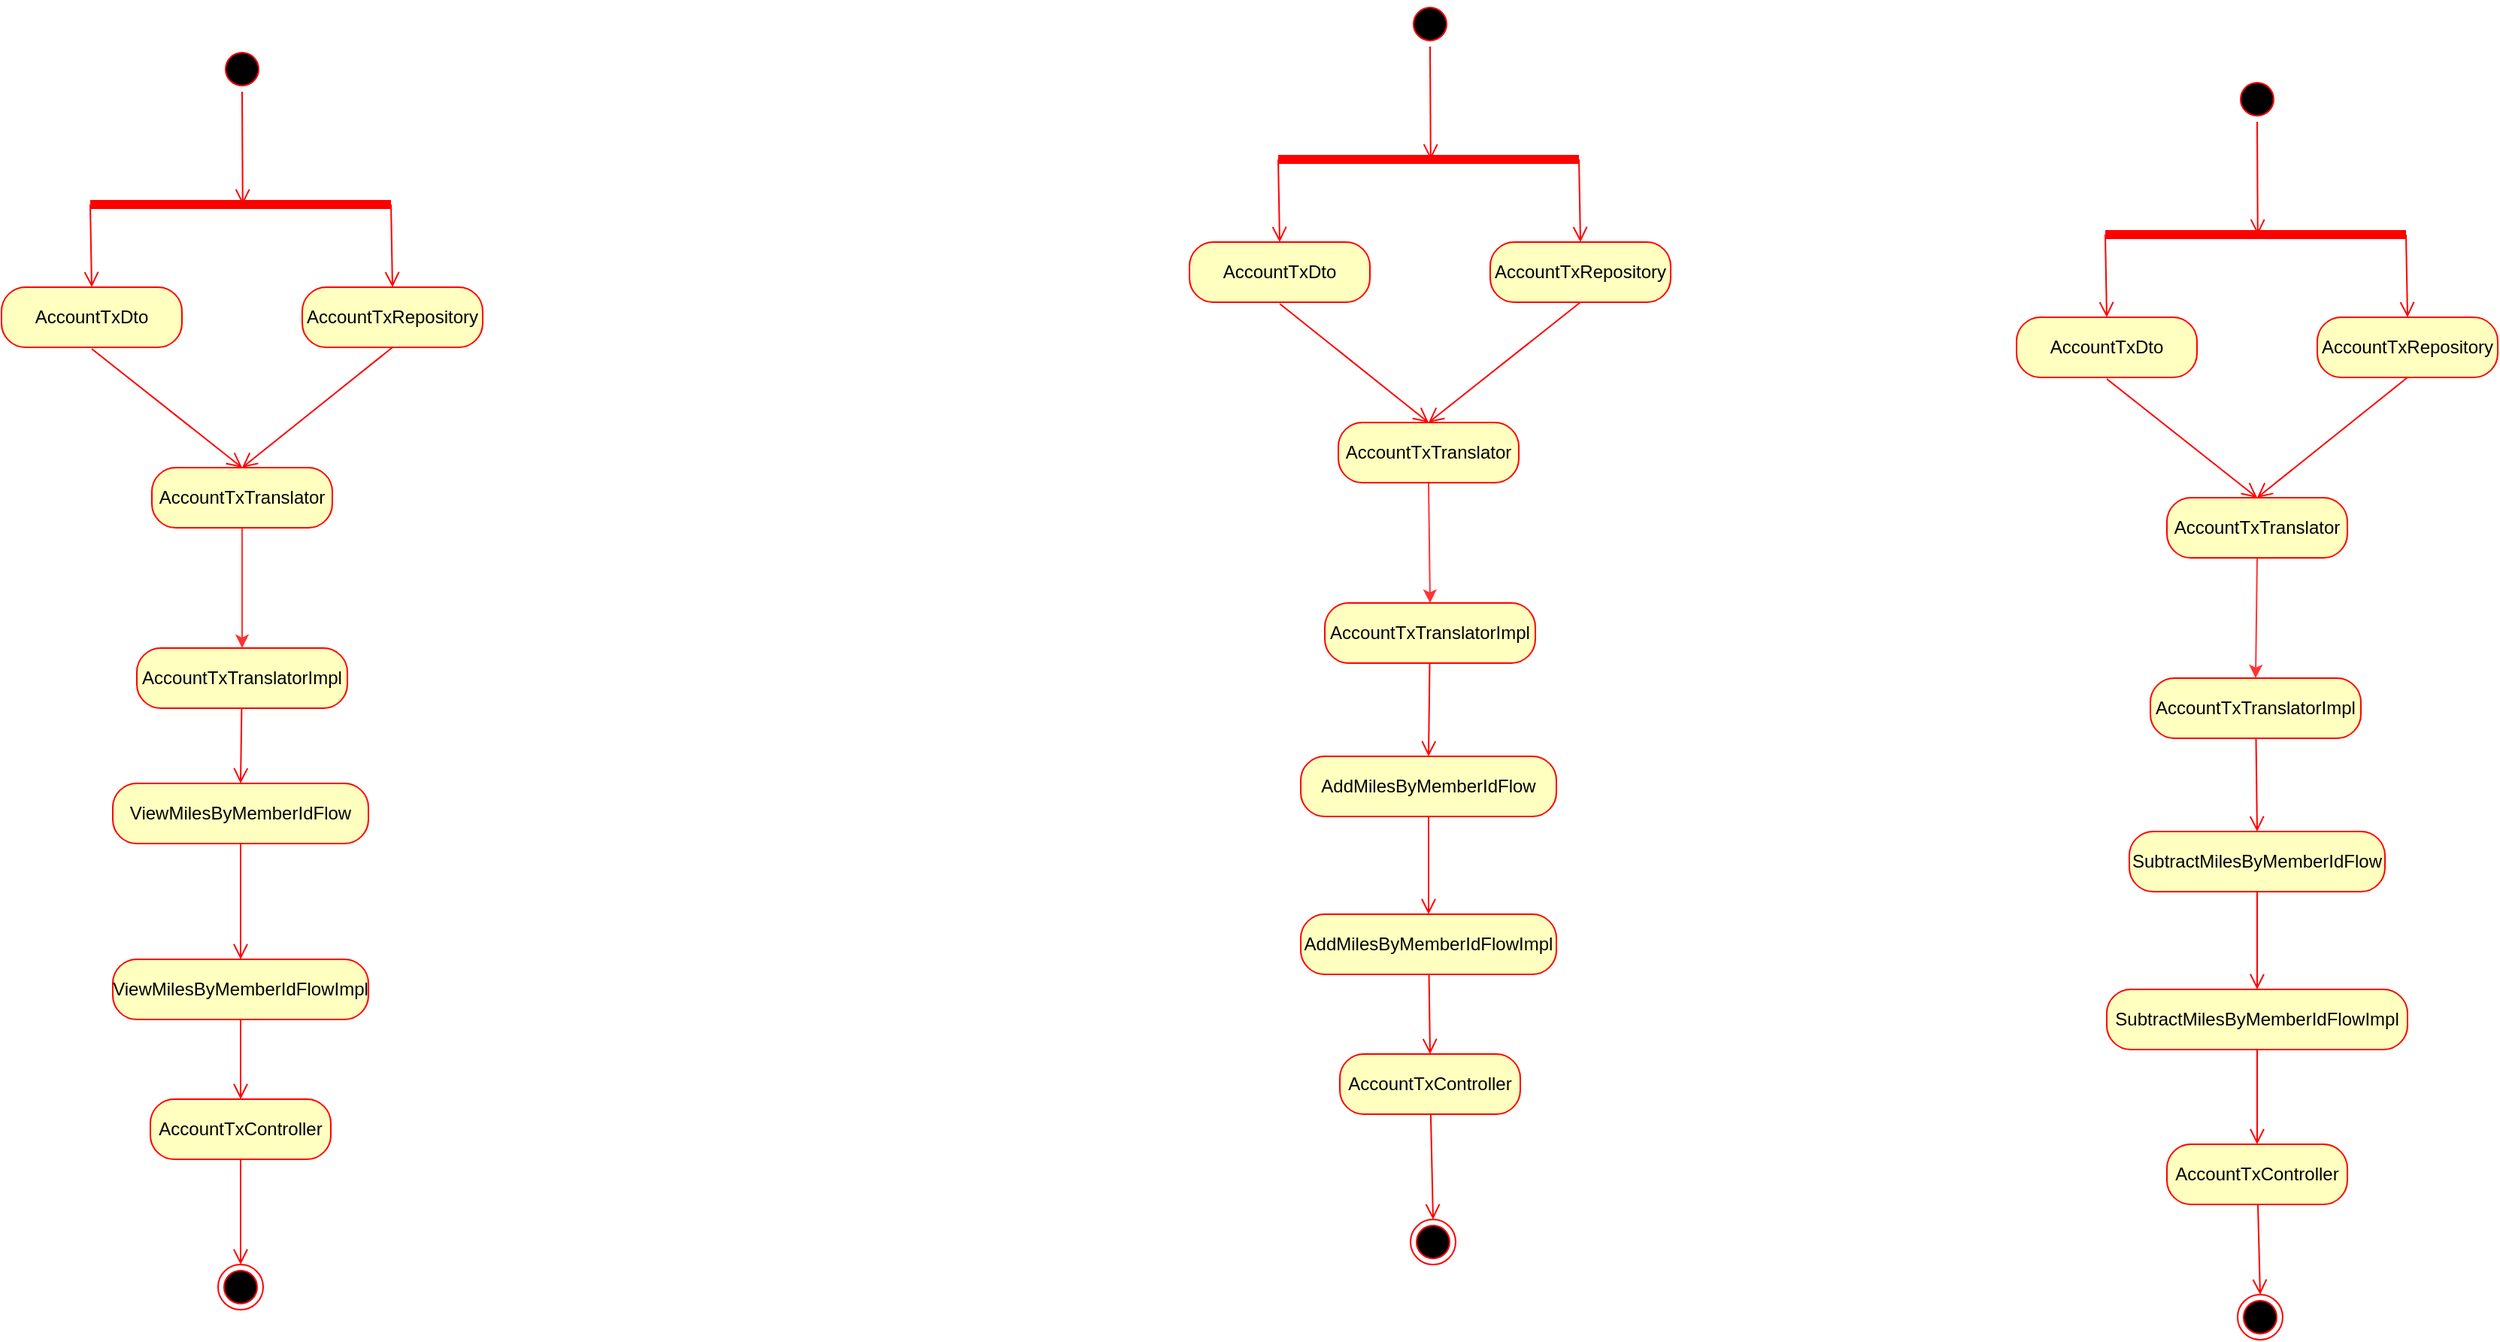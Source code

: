 <mxfile version="15.4.0" type="device"><diagram id="QEdDrhTL5aVjRW2x4izu" name="Page-1"><mxGraphModel dx="4369" dy="2015" grid="1" gridSize="10" guides="1" tooltips="1" connect="1" arrows="1" fold="1" page="1" pageScale="1" pageWidth="827" pageHeight="1169" math="0" shadow="0"><root><mxCell id="0"/><mxCell id="1" parent="0"/><mxCell id="Y_oQlixlwuA47OW5uaA9-21" value="" style="ellipse;html=1;shape=startState;fillColor=#000000;strokeColor=#ff0000;" vertex="1" parent="1"><mxGeometry x="-275" y="90" width="30" height="30" as="geometry"/></mxCell><mxCell id="Y_oQlixlwuA47OW5uaA9-22" value="" style="html=1;verticalAlign=bottom;endArrow=open;endSize=8;strokeColor=#ff0000;rounded=0;entryX=0.507;entryY=0.505;entryDx=0;entryDy=0;entryPerimeter=0;" edge="1" target="Y_oQlixlwuA47OW5uaA9-35" parent="1"><mxGeometry relative="1" as="geometry"><mxPoint x="-260" y="190" as="targetPoint"/><mxPoint x="-260.0" y="120" as="sourcePoint"/></mxGeometry></mxCell><mxCell id="Y_oQlixlwuA47OW5uaA9-23" value="" style="ellipse;html=1;shape=endState;fillColor=#000000;strokeColor=#ff0000;" vertex="1" parent="1"><mxGeometry x="-273" y="900" width="30" height="30" as="geometry"/></mxCell><mxCell id="Y_oQlixlwuA47OW5uaA9-24" value="AccountTxDto" style="rounded=1;whiteSpace=wrap;html=1;arcSize=40;fontColor=#000000;fillColor=#ffffc0;strokeColor=#ff0000;" vertex="1" parent="1"><mxGeometry x="-420" y="250" width="120" height="40" as="geometry"/></mxCell><mxCell id="Y_oQlixlwuA47OW5uaA9-25" value="" style="html=1;verticalAlign=bottom;endArrow=open;endSize=8;strokeColor=#ff0000;rounded=0;entryX=0.5;entryY=0;entryDx=0;entryDy=0;" edge="1" target="Y_oQlixlwuA47OW5uaA9-27" parent="1"><mxGeometry relative="1" as="geometry"><mxPoint x="-360" y="351" as="targetPoint"/><mxPoint x="-360.0" y="291" as="sourcePoint"/></mxGeometry></mxCell><mxCell id="Y_oQlixlwuA47OW5uaA9-26" style="edgeStyle=none;rounded=0;orthogonalLoop=1;jettySize=auto;html=1;exitX=0.5;exitY=1;exitDx=0;exitDy=0;entryX=0.5;entryY=0;entryDx=0;entryDy=0;strokeColor=#FF3333;" edge="1" source="Y_oQlixlwuA47OW5uaA9-27" target="Y_oQlixlwuA47OW5uaA9-29" parent="1"><mxGeometry relative="1" as="geometry"/></mxCell><mxCell id="Y_oQlixlwuA47OW5uaA9-27" value="AccountTxTranslator" style="rounded=1;whiteSpace=wrap;html=1;arcSize=40;fontColor=#000000;fillColor=#ffffc0;strokeColor=#ff0000;" vertex="1" parent="1"><mxGeometry x="-321" y="370" width="120" height="40" as="geometry"/></mxCell><mxCell id="Y_oQlixlwuA47OW5uaA9-28" value="" style="html=1;verticalAlign=bottom;endArrow=open;endSize=8;strokeColor=#ff0000;rounded=0;entryX=0.5;entryY=0;entryDx=0;entryDy=0;" edge="1" target="Y_oQlixlwuA47OW5uaA9-27" parent="1"><mxGeometry relative="1" as="geometry"><mxPoint x="-160" y="351" as="targetPoint"/><mxPoint x="-160" y="290" as="sourcePoint"/></mxGeometry></mxCell><mxCell id="Y_oQlixlwuA47OW5uaA9-29" value="AccountTxTranslatorImpl" style="rounded=1;whiteSpace=wrap;html=1;arcSize=40;fontColor=#000000;fillColor=#ffffc0;strokeColor=#ff0000;" vertex="1" parent="1"><mxGeometry x="-330" y="490" width="140" height="40" as="geometry"/></mxCell><mxCell id="Y_oQlixlwuA47OW5uaA9-30" value="" style="html=1;verticalAlign=bottom;endArrow=open;endSize=8;strokeColor=#ff0000;rounded=0;entryX=0.5;entryY=0;entryDx=0;entryDy=0;" edge="1" source="Y_oQlixlwuA47OW5uaA9-29" target="Y_oQlixlwuA47OW5uaA9-31" parent="1"><mxGeometry relative="1" as="geometry"><mxPoint x="-260" y="593" as="targetPoint"/></mxGeometry></mxCell><mxCell id="Y_oQlixlwuA47OW5uaA9-31" value="AddMilesByMemberIdFlow" style="rounded=1;whiteSpace=wrap;html=1;arcSize=40;fontColor=#000000;fillColor=#ffffc0;strokeColor=#ff0000;" vertex="1" parent="1"><mxGeometry x="-346" y="592" width="170" height="40" as="geometry"/></mxCell><mxCell id="Y_oQlixlwuA47OW5uaA9-32" value="" style="html=1;verticalAlign=bottom;endArrow=open;endSize=8;strokeColor=#ff0000;rounded=0;entryX=0.5;entryY=0;entryDx=0;entryDy=0;" edge="1" source="Y_oQlixlwuA47OW5uaA9-31" target="Y_oQlixlwuA47OW5uaA9-33" parent="1"><mxGeometry relative="1" as="geometry"><mxPoint x="-260" y="692" as="targetPoint"/></mxGeometry></mxCell><mxCell id="Y_oQlixlwuA47OW5uaA9-33" value="AddMilesByMemberIdFlowImpl" style="rounded=1;whiteSpace=wrap;html=1;arcSize=40;fontColor=#000000;fillColor=#ffffc0;strokeColor=#ff0000;" vertex="1" parent="1"><mxGeometry x="-346" y="697" width="170" height="40" as="geometry"/></mxCell><mxCell id="Y_oQlixlwuA47OW5uaA9-34" value="" style="html=1;verticalAlign=bottom;endArrow=open;endSize=8;strokeColor=#ff0000;rounded=0;entryX=0.5;entryY=0;entryDx=0;entryDy=0;" edge="1" source="Y_oQlixlwuA47OW5uaA9-33" target="Y_oQlixlwuA47OW5uaA9-39" parent="1"><mxGeometry relative="1" as="geometry"><mxPoint x="-260" y="797" as="targetPoint"/></mxGeometry></mxCell><mxCell id="Y_oQlixlwuA47OW5uaA9-35" value="" style="shape=line;html=1;strokeWidth=6;strokeColor=#ff0000;" vertex="1" parent="1"><mxGeometry x="-361" y="190" width="200" height="10" as="geometry"/></mxCell><mxCell id="Y_oQlixlwuA47OW5uaA9-36" value="" style="html=1;verticalAlign=bottom;endArrow=open;endSize=8;strokeColor=#ff0000;rounded=0;exitX=0;exitY=0.5;exitDx=0;exitDy=0;exitPerimeter=0;entryX=0.5;entryY=0;entryDx=0;entryDy=0;" edge="1" source="Y_oQlixlwuA47OW5uaA9-35" target="Y_oQlixlwuA47OW5uaA9-24" parent="1"><mxGeometry relative="1" as="geometry"><mxPoint x="-360" y="290" as="targetPoint"/><mxPoint x="-384" y="210" as="sourcePoint"/></mxGeometry></mxCell><mxCell id="Y_oQlixlwuA47OW5uaA9-37" value="" style="html=1;verticalAlign=bottom;endArrow=open;endSize=8;strokeColor=#ff0000;rounded=0;exitX=1;exitY=0.5;exitDx=0;exitDy=0;exitPerimeter=0;entryX=0.5;entryY=0;entryDx=0;entryDy=0;" edge="1" source="Y_oQlixlwuA47OW5uaA9-35" target="Y_oQlixlwuA47OW5uaA9-38" parent="1"><mxGeometry relative="1" as="geometry"><mxPoint x="-164" y="310" as="targetPoint"/><mxPoint x="-350" y="205" as="sourcePoint"/></mxGeometry></mxCell><mxCell id="Y_oQlixlwuA47OW5uaA9-38" value="AccountTxRepository" style="rounded=1;whiteSpace=wrap;html=1;arcSize=40;fontColor=#000000;fillColor=#ffffc0;strokeColor=#ff0000;" vertex="1" parent="1"><mxGeometry x="-220" y="250" width="120" height="40" as="geometry"/></mxCell><mxCell id="Y_oQlixlwuA47OW5uaA9-39" value="AccountTxController" style="rounded=1;whiteSpace=wrap;html=1;arcSize=40;fontColor=#000000;fillColor=#ffffc0;strokeColor=#ff0000;" vertex="1" parent="1"><mxGeometry x="-320" y="790" width="120" height="40" as="geometry"/></mxCell><mxCell id="Y_oQlixlwuA47OW5uaA9-40" value="" style="html=1;verticalAlign=bottom;endArrow=open;endSize=8;strokeColor=#ff0000;rounded=0;entryX=0.5;entryY=0;entryDx=0;entryDy=0;" edge="1" source="Y_oQlixlwuA47OW5uaA9-39" target="Y_oQlixlwuA47OW5uaA9-23" parent="1"><mxGeometry relative="1" as="geometry"><mxPoint x="-258" y="900" as="targetPoint"/></mxGeometry></mxCell><mxCell id="Y_oQlixlwuA47OW5uaA9-61" value="" style="ellipse;html=1;shape=startState;fillColor=#000000;strokeColor=#ff0000;" vertex="1" parent="1"><mxGeometry x="-1065" y="120" width="30" height="30" as="geometry"/></mxCell><mxCell id="Y_oQlixlwuA47OW5uaA9-62" value="" style="html=1;verticalAlign=bottom;endArrow=open;endSize=8;strokeColor=#ff0000;rounded=0;entryX=0.507;entryY=0.505;entryDx=0;entryDy=0;entryPerimeter=0;" edge="1" target="Y_oQlixlwuA47OW5uaA9-75" parent="1"><mxGeometry relative="1" as="geometry"><mxPoint x="-1050" y="220" as="targetPoint"/><mxPoint x="-1050" y="150" as="sourcePoint"/></mxGeometry></mxCell><mxCell id="Y_oQlixlwuA47OW5uaA9-63" value="" style="ellipse;html=1;shape=endState;fillColor=#000000;strokeColor=#ff0000;" vertex="1" parent="1"><mxGeometry x="-1066" y="930" width="30" height="30" as="geometry"/></mxCell><mxCell id="Y_oQlixlwuA47OW5uaA9-64" value="AccountTxDto" style="rounded=1;whiteSpace=wrap;html=1;arcSize=40;fontColor=#000000;fillColor=#ffffc0;strokeColor=#ff0000;" vertex="1" parent="1"><mxGeometry x="-1210" y="280" width="120" height="40" as="geometry"/></mxCell><mxCell id="Y_oQlixlwuA47OW5uaA9-65" value="" style="html=1;verticalAlign=bottom;endArrow=open;endSize=8;strokeColor=#ff0000;rounded=0;entryX=0.5;entryY=0;entryDx=0;entryDy=0;" edge="1" target="Y_oQlixlwuA47OW5uaA9-67" parent="1"><mxGeometry relative="1" as="geometry"><mxPoint x="-1150" y="381" as="targetPoint"/><mxPoint x="-1150.0" y="321" as="sourcePoint"/></mxGeometry></mxCell><mxCell id="Y_oQlixlwuA47OW5uaA9-66" style="edgeStyle=none;rounded=0;orthogonalLoop=1;jettySize=auto;html=1;exitX=0.5;exitY=1;exitDx=0;exitDy=0;entryX=0.5;entryY=0;entryDx=0;entryDy=0;strokeColor=#FF3333;" edge="1" source="Y_oQlixlwuA47OW5uaA9-67" target="Y_oQlixlwuA47OW5uaA9-69" parent="1"><mxGeometry relative="1" as="geometry"/></mxCell><mxCell id="Y_oQlixlwuA47OW5uaA9-67" value="AccountTxTranslator" style="rounded=1;whiteSpace=wrap;html=1;arcSize=40;fontColor=#000000;fillColor=#ffffc0;strokeColor=#ff0000;" vertex="1" parent="1"><mxGeometry x="-1110" y="400" width="120" height="40" as="geometry"/></mxCell><mxCell id="Y_oQlixlwuA47OW5uaA9-68" value="" style="html=1;verticalAlign=bottom;endArrow=open;endSize=8;strokeColor=#ff0000;rounded=0;entryX=0.5;entryY=0;entryDx=0;entryDy=0;" edge="1" target="Y_oQlixlwuA47OW5uaA9-67" parent="1"><mxGeometry relative="1" as="geometry"><mxPoint x="-950" y="381" as="targetPoint"/><mxPoint x="-950" y="320" as="sourcePoint"/></mxGeometry></mxCell><mxCell id="Y_oQlixlwuA47OW5uaA9-69" value="AccountTxTranslatorImpl" style="rounded=1;whiteSpace=wrap;html=1;arcSize=40;fontColor=#000000;fillColor=#ffffc0;strokeColor=#ff0000;" vertex="1" parent="1"><mxGeometry x="-1120" y="520" width="140" height="40" as="geometry"/></mxCell><mxCell id="Y_oQlixlwuA47OW5uaA9-70" value="" style="html=1;verticalAlign=bottom;endArrow=open;endSize=8;strokeColor=#ff0000;rounded=0;entryX=0.5;entryY=0;entryDx=0;entryDy=0;" edge="1" source="Y_oQlixlwuA47OW5uaA9-69" target="Y_oQlixlwuA47OW5uaA9-71" parent="1"><mxGeometry relative="1" as="geometry"><mxPoint x="-1050" y="623" as="targetPoint"/></mxGeometry></mxCell><mxCell id="Y_oQlixlwuA47OW5uaA9-71" value="ViewMilesByMemberIdFlow" style="rounded=1;whiteSpace=wrap;html=1;arcSize=40;fontColor=#000000;fillColor=#ffffc0;strokeColor=#ff0000;" vertex="1" parent="1"><mxGeometry x="-1136" y="610" width="170" height="40" as="geometry"/></mxCell><mxCell id="Y_oQlixlwuA47OW5uaA9-72" value="" style="html=1;verticalAlign=bottom;endArrow=open;endSize=8;strokeColor=#ff0000;rounded=0;entryX=0.5;entryY=0;entryDx=0;entryDy=0;" edge="1" source="Y_oQlixlwuA47OW5uaA9-71" target="Y_oQlixlwuA47OW5uaA9-73" parent="1"><mxGeometry relative="1" as="geometry"><mxPoint x="-1050" y="722" as="targetPoint"/></mxGeometry></mxCell><mxCell id="Y_oQlixlwuA47OW5uaA9-73" value="ViewMilesByMemberIdFlowImpl" style="rounded=1;whiteSpace=wrap;html=1;arcSize=40;fontColor=#000000;fillColor=#ffffc0;strokeColor=#ff0000;" vertex="1" parent="1"><mxGeometry x="-1136" y="727" width="170" height="40" as="geometry"/></mxCell><mxCell id="Y_oQlixlwuA47OW5uaA9-74" value="" style="html=1;verticalAlign=bottom;endArrow=open;endSize=8;strokeColor=#ff0000;rounded=0;entryX=0.5;entryY=0;entryDx=0;entryDy=0;" edge="1" source="Y_oQlixlwuA47OW5uaA9-73" target="Y_oQlixlwuA47OW5uaA9-79" parent="1"><mxGeometry relative="1" as="geometry"><mxPoint x="-1050" y="827" as="targetPoint"/></mxGeometry></mxCell><mxCell id="Y_oQlixlwuA47OW5uaA9-75" value="" style="shape=line;html=1;strokeWidth=6;strokeColor=#ff0000;" vertex="1" parent="1"><mxGeometry x="-1151" y="220" width="200" height="10" as="geometry"/></mxCell><mxCell id="Y_oQlixlwuA47OW5uaA9-76" value="" style="html=1;verticalAlign=bottom;endArrow=open;endSize=8;strokeColor=#ff0000;rounded=0;exitX=0;exitY=0.5;exitDx=0;exitDy=0;exitPerimeter=0;entryX=0.5;entryY=0;entryDx=0;entryDy=0;" edge="1" source="Y_oQlixlwuA47OW5uaA9-75" target="Y_oQlixlwuA47OW5uaA9-64" parent="1"><mxGeometry relative="1" as="geometry"><mxPoint x="-1150" y="320" as="targetPoint"/><mxPoint x="-1174" y="240" as="sourcePoint"/></mxGeometry></mxCell><mxCell id="Y_oQlixlwuA47OW5uaA9-77" value="" style="html=1;verticalAlign=bottom;endArrow=open;endSize=8;strokeColor=#ff0000;rounded=0;exitX=1;exitY=0.5;exitDx=0;exitDy=0;exitPerimeter=0;entryX=0.5;entryY=0;entryDx=0;entryDy=0;" edge="1" source="Y_oQlixlwuA47OW5uaA9-75" target="Y_oQlixlwuA47OW5uaA9-78" parent="1"><mxGeometry relative="1" as="geometry"><mxPoint x="-954" y="340" as="targetPoint"/><mxPoint x="-1140" y="235" as="sourcePoint"/></mxGeometry></mxCell><mxCell id="Y_oQlixlwuA47OW5uaA9-78" value="AccountTxRepository" style="rounded=1;whiteSpace=wrap;html=1;arcSize=40;fontColor=#000000;fillColor=#ffffc0;strokeColor=#ff0000;" vertex="1" parent="1"><mxGeometry x="-1010" y="280" width="120" height="40" as="geometry"/></mxCell><mxCell id="Y_oQlixlwuA47OW5uaA9-79" value="AccountTxController" style="rounded=1;whiteSpace=wrap;html=1;arcSize=40;fontColor=#000000;fillColor=#ffffc0;strokeColor=#ff0000;" vertex="1" parent="1"><mxGeometry x="-1111" y="820" width="120" height="40" as="geometry"/></mxCell><mxCell id="Y_oQlixlwuA47OW5uaA9-80" value="" style="html=1;verticalAlign=bottom;endArrow=open;endSize=8;strokeColor=#ff0000;rounded=0;entryX=0.5;entryY=0;entryDx=0;entryDy=0;" edge="1" source="Y_oQlixlwuA47OW5uaA9-79" target="Y_oQlixlwuA47OW5uaA9-63" parent="1"><mxGeometry relative="1" as="geometry"><mxPoint x="-1048" y="930" as="targetPoint"/></mxGeometry></mxCell><mxCell id="Y_oQlixlwuA47OW5uaA9-81" value="" style="ellipse;html=1;shape=startState;fillColor=#000000;strokeColor=#ff0000;" vertex="1" parent="1"><mxGeometry x="275" y="140" width="30" height="30" as="geometry"/></mxCell><mxCell id="Y_oQlixlwuA47OW5uaA9-82" value="" style="html=1;verticalAlign=bottom;endArrow=open;endSize=8;strokeColor=#ff0000;rounded=0;entryX=0.507;entryY=0.505;entryDx=0;entryDy=0;entryPerimeter=0;" edge="1" target="Y_oQlixlwuA47OW5uaA9-95" parent="1"><mxGeometry relative="1" as="geometry"><mxPoint x="290" y="240" as="targetPoint"/><mxPoint x="290" y="170" as="sourcePoint"/></mxGeometry></mxCell><mxCell id="Y_oQlixlwuA47OW5uaA9-83" value="" style="ellipse;html=1;shape=endState;fillColor=#000000;strokeColor=#ff0000;" vertex="1" parent="1"><mxGeometry x="277" y="950" width="30" height="30" as="geometry"/></mxCell><mxCell id="Y_oQlixlwuA47OW5uaA9-84" value="AccountTxDto" style="rounded=1;whiteSpace=wrap;html=1;arcSize=40;fontColor=#000000;fillColor=#ffffc0;strokeColor=#ff0000;" vertex="1" parent="1"><mxGeometry x="130" y="300" width="120" height="40" as="geometry"/></mxCell><mxCell id="Y_oQlixlwuA47OW5uaA9-85" value="" style="html=1;verticalAlign=bottom;endArrow=open;endSize=8;strokeColor=#ff0000;rounded=0;entryX=0.5;entryY=0;entryDx=0;entryDy=0;" edge="1" target="Y_oQlixlwuA47OW5uaA9-87" parent="1"><mxGeometry relative="1" as="geometry"><mxPoint x="190" y="401" as="targetPoint"/><mxPoint x="190" y="341" as="sourcePoint"/></mxGeometry></mxCell><mxCell id="Y_oQlixlwuA47OW5uaA9-86" style="edgeStyle=none;rounded=0;orthogonalLoop=1;jettySize=auto;html=1;exitX=0.5;exitY=1;exitDx=0;exitDy=0;entryX=0.5;entryY=0;entryDx=0;entryDy=0;strokeColor=#FF3333;" edge="1" source="Y_oQlixlwuA47OW5uaA9-87" target="Y_oQlixlwuA47OW5uaA9-89" parent="1"><mxGeometry relative="1" as="geometry"/></mxCell><mxCell id="Y_oQlixlwuA47OW5uaA9-87" value="AccountTxTranslator" style="rounded=1;whiteSpace=wrap;html=1;arcSize=40;fontColor=#000000;fillColor=#ffffc0;strokeColor=#ff0000;" vertex="1" parent="1"><mxGeometry x="230" y="420" width="120" height="40" as="geometry"/></mxCell><mxCell id="Y_oQlixlwuA47OW5uaA9-88" value="" style="html=1;verticalAlign=bottom;endArrow=open;endSize=8;strokeColor=#ff0000;rounded=0;entryX=0.5;entryY=0;entryDx=0;entryDy=0;" edge="1" target="Y_oQlixlwuA47OW5uaA9-87" parent="1"><mxGeometry relative="1" as="geometry"><mxPoint x="390" y="401" as="targetPoint"/><mxPoint x="390" y="340" as="sourcePoint"/></mxGeometry></mxCell><mxCell id="Y_oQlixlwuA47OW5uaA9-89" value="AccountTxTranslatorImpl" style="rounded=1;whiteSpace=wrap;html=1;arcSize=40;fontColor=#000000;fillColor=#ffffc0;strokeColor=#ff0000;" vertex="1" parent="1"><mxGeometry x="219" y="540" width="140" height="40" as="geometry"/></mxCell><mxCell id="Y_oQlixlwuA47OW5uaA9-90" value="" style="html=1;verticalAlign=bottom;endArrow=open;endSize=8;strokeColor=#ff0000;rounded=0;entryX=0.5;entryY=0;entryDx=0;entryDy=0;" edge="1" source="Y_oQlixlwuA47OW5uaA9-89" target="Y_oQlixlwuA47OW5uaA9-91" parent="1"><mxGeometry relative="1" as="geometry"><mxPoint x="290" y="643" as="targetPoint"/></mxGeometry></mxCell><mxCell id="Y_oQlixlwuA47OW5uaA9-91" value="SubtractMilesByMemberIdFlow" style="rounded=1;whiteSpace=wrap;html=1;arcSize=40;fontColor=#000000;fillColor=#ffffc0;strokeColor=#ff0000;" vertex="1" parent="1"><mxGeometry x="205" y="642" width="170" height="40" as="geometry"/></mxCell><mxCell id="Y_oQlixlwuA47OW5uaA9-92" value="" style="html=1;verticalAlign=bottom;endArrow=open;endSize=8;strokeColor=#ff0000;rounded=0;entryX=0.5;entryY=0;entryDx=0;entryDy=0;" edge="1" source="Y_oQlixlwuA47OW5uaA9-91" target="Y_oQlixlwuA47OW5uaA9-93" parent="1"><mxGeometry relative="1" as="geometry"><mxPoint x="290" y="742" as="targetPoint"/></mxGeometry></mxCell><mxCell id="Y_oQlixlwuA47OW5uaA9-93" value="SubtractMilesByMemberIdFlowImpl" style="rounded=1;whiteSpace=wrap;html=1;arcSize=40;fontColor=#000000;fillColor=#ffffc0;strokeColor=#ff0000;" vertex="1" parent="1"><mxGeometry x="190" y="747" width="200" height="40" as="geometry"/></mxCell><mxCell id="Y_oQlixlwuA47OW5uaA9-94" value="" style="html=1;verticalAlign=bottom;endArrow=open;endSize=8;strokeColor=#ff0000;rounded=0;entryX=0.5;entryY=0;entryDx=0;entryDy=0;" edge="1" source="Y_oQlixlwuA47OW5uaA9-93" target="Y_oQlixlwuA47OW5uaA9-99" parent="1"><mxGeometry relative="1" as="geometry"><mxPoint x="290" y="847" as="targetPoint"/></mxGeometry></mxCell><mxCell id="Y_oQlixlwuA47OW5uaA9-95" value="" style="shape=line;html=1;strokeWidth=6;strokeColor=#ff0000;" vertex="1" parent="1"><mxGeometry x="189" y="240" width="200" height="10" as="geometry"/></mxCell><mxCell id="Y_oQlixlwuA47OW5uaA9-96" value="" style="html=1;verticalAlign=bottom;endArrow=open;endSize=8;strokeColor=#ff0000;rounded=0;exitX=0;exitY=0.5;exitDx=0;exitDy=0;exitPerimeter=0;entryX=0.5;entryY=0;entryDx=0;entryDy=0;" edge="1" source="Y_oQlixlwuA47OW5uaA9-95" target="Y_oQlixlwuA47OW5uaA9-84" parent="1"><mxGeometry relative="1" as="geometry"><mxPoint x="190" y="340" as="targetPoint"/><mxPoint x="166" y="260" as="sourcePoint"/></mxGeometry></mxCell><mxCell id="Y_oQlixlwuA47OW5uaA9-97" value="" style="html=1;verticalAlign=bottom;endArrow=open;endSize=8;strokeColor=#ff0000;rounded=0;exitX=1;exitY=0.5;exitDx=0;exitDy=0;exitPerimeter=0;entryX=0.5;entryY=0;entryDx=0;entryDy=0;" edge="1" source="Y_oQlixlwuA47OW5uaA9-95" target="Y_oQlixlwuA47OW5uaA9-98" parent="1"><mxGeometry relative="1" as="geometry"><mxPoint x="386" y="360" as="targetPoint"/><mxPoint x="200" y="255" as="sourcePoint"/></mxGeometry></mxCell><mxCell id="Y_oQlixlwuA47OW5uaA9-98" value="AccountTxRepository" style="rounded=1;whiteSpace=wrap;html=1;arcSize=40;fontColor=#000000;fillColor=#ffffc0;strokeColor=#ff0000;" vertex="1" parent="1"><mxGeometry x="330" y="300" width="120" height="40" as="geometry"/></mxCell><mxCell id="Y_oQlixlwuA47OW5uaA9-99" value="AccountTxController" style="rounded=1;whiteSpace=wrap;html=1;arcSize=40;fontColor=#000000;fillColor=#ffffc0;strokeColor=#ff0000;" vertex="1" parent="1"><mxGeometry x="230" y="850" width="120" height="40" as="geometry"/></mxCell><mxCell id="Y_oQlixlwuA47OW5uaA9-100" value="" style="html=1;verticalAlign=bottom;endArrow=open;endSize=8;strokeColor=#ff0000;rounded=0;entryX=0.5;entryY=0;entryDx=0;entryDy=0;" edge="1" source="Y_oQlixlwuA47OW5uaA9-99" target="Y_oQlixlwuA47OW5uaA9-83" parent="1"><mxGeometry relative="1" as="geometry"><mxPoint x="292" y="950" as="targetPoint"/></mxGeometry></mxCell></root></mxGraphModel></diagram></mxfile>